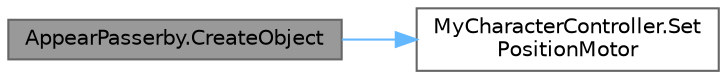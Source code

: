 digraph "AppearPasserby.CreateObject"
{
 // LATEX_PDF_SIZE
  bgcolor="transparent";
  edge [fontname=Helvetica,fontsize=10,labelfontname=Helvetica,labelfontsize=10];
  node [fontname=Helvetica,fontsize=10,shape=box,height=0.2,width=0.4];
  rankdir="LR";
  Node1 [id="Node000001",label="AppearPasserby.CreateObject",height=0.2,width=0.4,color="gray40", fillcolor="grey60", style="filled", fontcolor="black",tooltip=" "];
  Node1 -> Node2 [id="edge1_Node000001_Node000002",color="steelblue1",style="solid",tooltip=" "];
  Node2 [id="Node000002",label="MyCharacterController.Set\lPositionMotor",height=0.2,width=0.4,color="grey40", fillcolor="white", style="filled",URL="$class_my_character_controller.html#ae75dc4895fde6a5bc8cc24c1a794aedb",tooltip=" "];
}
